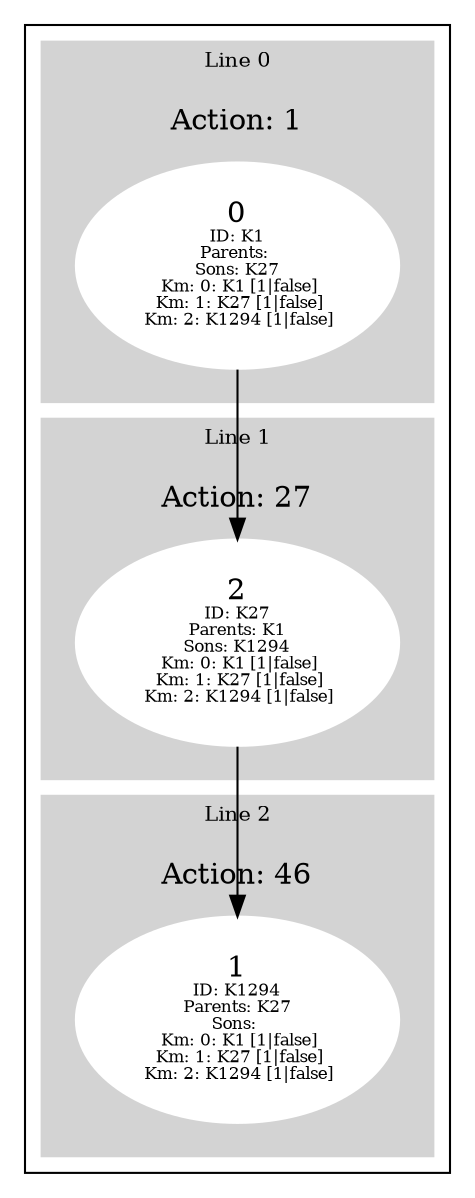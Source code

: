 digraph G {
subgraph cluster_info {
        subgraph cluster_0 {
        style=filled;
        color=lightgrey;
        node [style=filled,color=white];
        subgraph cluster_act_1 {
label = "Action: 1"step_K1 [label=<0<BR /><FONT POINT-SIZE="8">ID: K1</FONT><BR /><FONT POINT-SIZE="8">Parents: </FONT><BR /><FONT POINT-SIZE="8">Sons: K27</FONT><BR /><FONT POINT-SIZE="8"> Km: 0: K1 [1|false]</FONT><BR /><FONT POINT-SIZE="8"> Km: 1: K27 [1|false]</FONT><BR /><FONT POINT-SIZE="8"> Km: 2: K1294 [1|false]</FONT>>]
}

        fontsize="10"
        label = "Line 0";
        }

        subgraph cluster_2 {
        style=filled;
        color=lightgrey;
        node [style=filled,color=white];
        subgraph cluster_act_46 {
label = "Action: 46"step_K1294 [label=<1<BR /><FONT POINT-SIZE="8">ID: K1294</FONT><BR /><FONT POINT-SIZE="8">Parents: K27</FONT><BR /><FONT POINT-SIZE="8">Sons: </FONT><BR /><FONT POINT-SIZE="8"> Km: 0: K1 [1|false]</FONT><BR /><FONT POINT-SIZE="8"> Km: 1: K27 [1|false]</FONT><BR /><FONT POINT-SIZE="8"> Km: 2: K1294 [1|false]</FONT>>]
}

        fontsize="10"
        label = "Line 2";
        }

        subgraph cluster_1 {
        style=filled;
        color=lightgrey;
        node [style=filled,color=white];
        subgraph cluster_act_27 {
label = "Action: 27"step_K27 [label=<2<BR /><FONT POINT-SIZE="8">ID: K27</FONT><BR /><FONT POINT-SIZE="8">Parents: K1</FONT><BR /><FONT POINT-SIZE="8">Sons: K1294</FONT><BR /><FONT POINT-SIZE="8"> Km: 0: K1 [1|false]</FONT><BR /><FONT POINT-SIZE="8"> Km: 1: K27 [1|false]</FONT><BR /><FONT POINT-SIZE="8"> Km: 2: K1294 [1|false]</FONT>>]
}

        fontsize="10"
        label = "Line 1";
        }
step_K1 -> step_K27; 
step_K27 -> step_K1294; 
}}